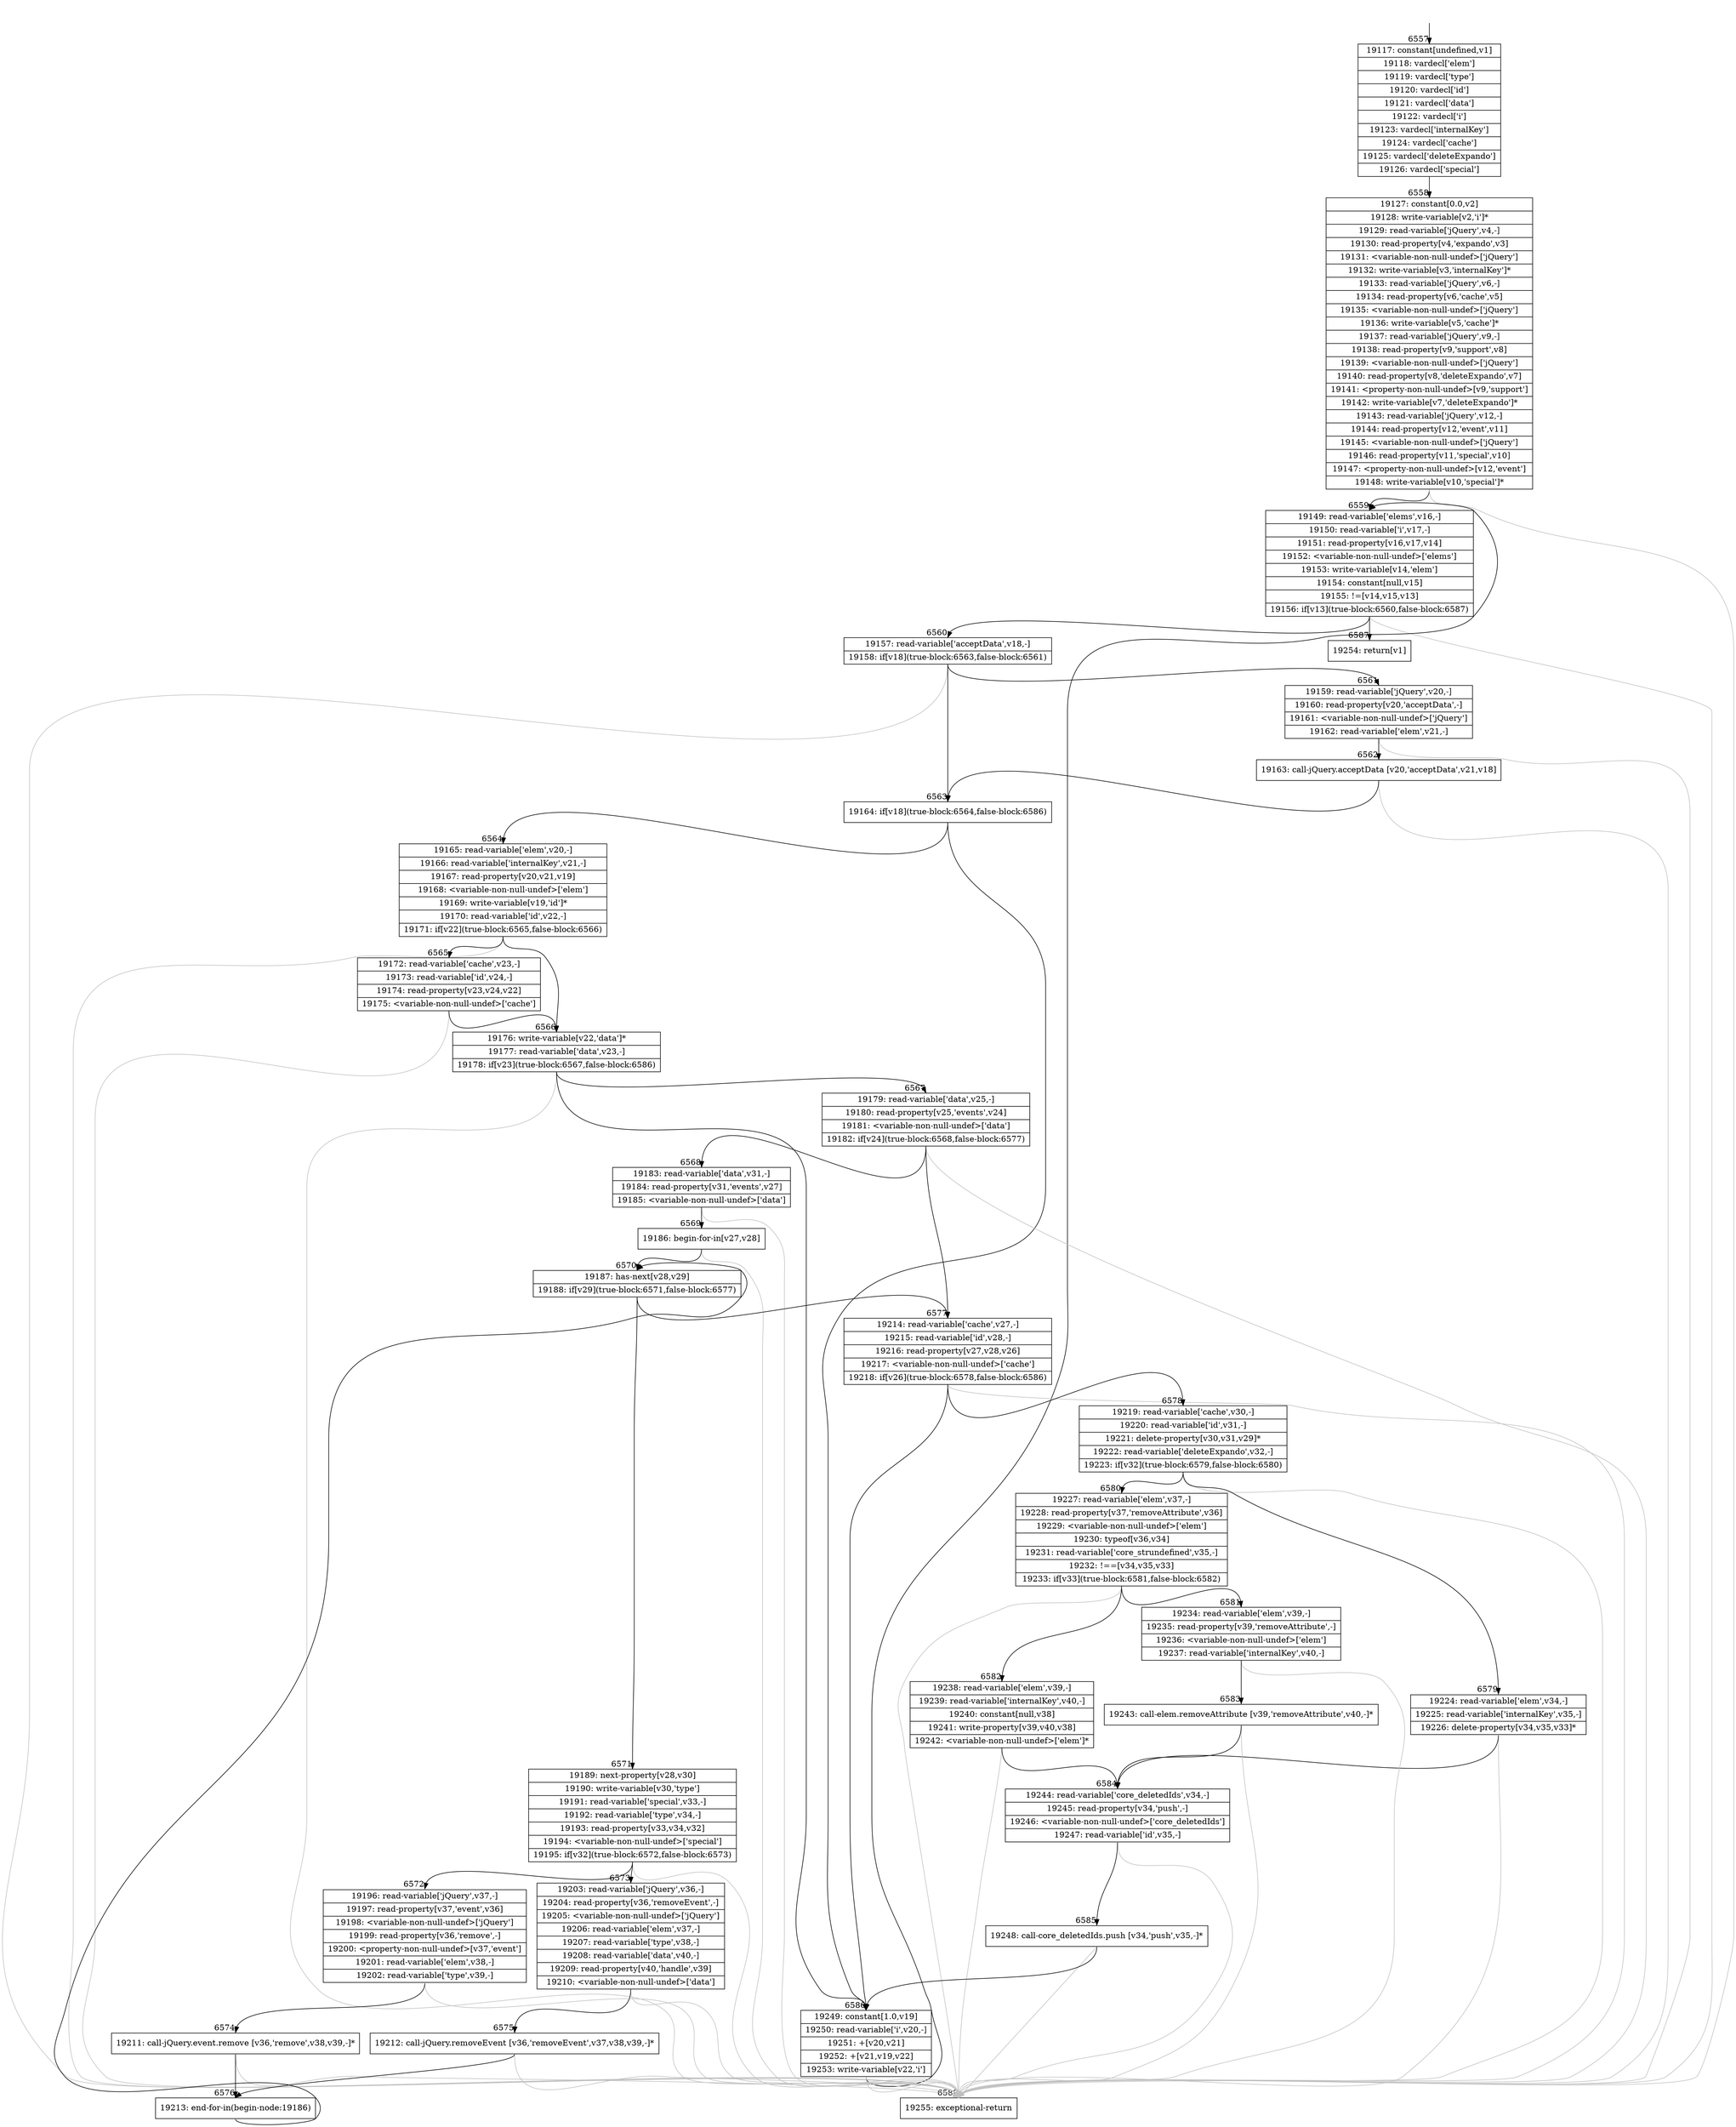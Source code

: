 digraph {
rankdir="TD"
BB_entry416[shape=none,label=""];
BB_entry416 -> BB6557 [tailport=s, headport=n, headlabel="    6557"]
BB6557 [shape=record label="{19117: constant[undefined,v1]|19118: vardecl['elem']|19119: vardecl['type']|19120: vardecl['id']|19121: vardecl['data']|19122: vardecl['i']|19123: vardecl['internalKey']|19124: vardecl['cache']|19125: vardecl['deleteExpando']|19126: vardecl['special']}" ] 
BB6557 -> BB6558 [tailport=s, headport=n, headlabel="      6558"]
BB6558 [shape=record label="{19127: constant[0.0,v2]|19128: write-variable[v2,'i']*|19129: read-variable['jQuery',v4,-]|19130: read-property[v4,'expando',v3]|19131: \<variable-non-null-undef\>['jQuery']|19132: write-variable[v3,'internalKey']*|19133: read-variable['jQuery',v6,-]|19134: read-property[v6,'cache',v5]|19135: \<variable-non-null-undef\>['jQuery']|19136: write-variable[v5,'cache']*|19137: read-variable['jQuery',v9,-]|19138: read-property[v9,'support',v8]|19139: \<variable-non-null-undef\>['jQuery']|19140: read-property[v8,'deleteExpando',v7]|19141: \<property-non-null-undef\>[v9,'support']|19142: write-variable[v7,'deleteExpando']*|19143: read-variable['jQuery',v12,-]|19144: read-property[v12,'event',v11]|19145: \<variable-non-null-undef\>['jQuery']|19146: read-property[v11,'special',v10]|19147: \<property-non-null-undef\>[v12,'event']|19148: write-variable[v10,'special']*}" ] 
BB6558 -> BB6559 [tailport=s, headport=n, headlabel="      6559"]
BB6558 -> BB6588 [tailport=s, headport=n, color=gray, headlabel="      6588"]
BB6559 [shape=record label="{19149: read-variable['elems',v16,-]|19150: read-variable['i',v17,-]|19151: read-property[v16,v17,v14]|19152: \<variable-non-null-undef\>['elems']|19153: write-variable[v14,'elem']|19154: constant[null,v15]|19155: !=[v14,v15,v13]|19156: if[v13](true-block:6560,false-block:6587)}" ] 
BB6559 -> BB6560 [tailport=s, headport=n, headlabel="      6560"]
BB6559 -> BB6587 [tailport=s, headport=n, headlabel="      6587"]
BB6559 -> BB6588 [tailport=s, headport=n, color=gray]
BB6560 [shape=record label="{19157: read-variable['acceptData',v18,-]|19158: if[v18](true-block:6563,false-block:6561)}" ] 
BB6560 -> BB6563 [tailport=s, headport=n, headlabel="      6563"]
BB6560 -> BB6561 [tailport=s, headport=n, headlabel="      6561"]
BB6560 -> BB6588 [tailport=s, headport=n, color=gray]
BB6561 [shape=record label="{19159: read-variable['jQuery',v20,-]|19160: read-property[v20,'acceptData',-]|19161: \<variable-non-null-undef\>['jQuery']|19162: read-variable['elem',v21,-]}" ] 
BB6561 -> BB6562 [tailport=s, headport=n, headlabel="      6562"]
BB6561 -> BB6588 [tailport=s, headport=n, color=gray]
BB6562 [shape=record label="{19163: call-jQuery.acceptData [v20,'acceptData',v21,v18]}" ] 
BB6562 -> BB6563 [tailport=s, headport=n]
BB6562 -> BB6588 [tailport=s, headport=n, color=gray]
BB6563 [shape=record label="{19164: if[v18](true-block:6564,false-block:6586)}" ] 
BB6563 -> BB6564 [tailport=s, headport=n, headlabel="      6564"]
BB6563 -> BB6586 [tailport=s, headport=n, headlabel="      6586"]
BB6564 [shape=record label="{19165: read-variable['elem',v20,-]|19166: read-variable['internalKey',v21,-]|19167: read-property[v20,v21,v19]|19168: \<variable-non-null-undef\>['elem']|19169: write-variable[v19,'id']*|19170: read-variable['id',v22,-]|19171: if[v22](true-block:6565,false-block:6566)}" ] 
BB6564 -> BB6566 [tailport=s, headport=n, headlabel="      6566"]
BB6564 -> BB6565 [tailport=s, headport=n, headlabel="      6565"]
BB6564 -> BB6588 [tailport=s, headport=n, color=gray]
BB6565 [shape=record label="{19172: read-variable['cache',v23,-]|19173: read-variable['id',v24,-]|19174: read-property[v23,v24,v22]|19175: \<variable-non-null-undef\>['cache']}" ] 
BB6565 -> BB6566 [tailport=s, headport=n]
BB6565 -> BB6588 [tailport=s, headport=n, color=gray]
BB6566 [shape=record label="{19176: write-variable[v22,'data']*|19177: read-variable['data',v23,-]|19178: if[v23](true-block:6567,false-block:6586)}" ] 
BB6566 -> BB6567 [tailport=s, headport=n, headlabel="      6567"]
BB6566 -> BB6586 [tailport=s, headport=n]
BB6566 -> BB6588 [tailport=s, headport=n, color=gray]
BB6567 [shape=record label="{19179: read-variable['data',v25,-]|19180: read-property[v25,'events',v24]|19181: \<variable-non-null-undef\>['data']|19182: if[v24](true-block:6568,false-block:6577)}" ] 
BB6567 -> BB6568 [tailport=s, headport=n, headlabel="      6568"]
BB6567 -> BB6577 [tailport=s, headport=n, headlabel="      6577"]
BB6567 -> BB6588 [tailport=s, headport=n, color=gray]
BB6568 [shape=record label="{19183: read-variable['data',v31,-]|19184: read-property[v31,'events',v27]|19185: \<variable-non-null-undef\>['data']}" ] 
BB6568 -> BB6569 [tailport=s, headport=n, headlabel="      6569"]
BB6568 -> BB6588 [tailport=s, headport=n, color=gray]
BB6569 [shape=record label="{19186: begin-for-in[v27,v28]}" ] 
BB6569 -> BB6570 [tailport=s, headport=n, headlabel="      6570"]
BB6569 -> BB6588 [tailport=s, headport=n, color=gray]
BB6570 [shape=record label="{19187: has-next[v28,v29]|19188: if[v29](true-block:6571,false-block:6577)}" ] 
BB6570 -> BB6571 [tailport=s, headport=n, headlabel="      6571"]
BB6570 -> BB6577 [tailport=s, headport=n]
BB6571 [shape=record label="{19189: next-property[v28,v30]|19190: write-variable[v30,'type']|19191: read-variable['special',v33,-]|19192: read-variable['type',v34,-]|19193: read-property[v33,v34,v32]|19194: \<variable-non-null-undef\>['special']|19195: if[v32](true-block:6572,false-block:6573)}" ] 
BB6571 -> BB6572 [tailport=s, headport=n, headlabel="      6572"]
BB6571 -> BB6573 [tailport=s, headport=n, headlabel="      6573"]
BB6571 -> BB6588 [tailport=s, headport=n, color=gray]
BB6572 [shape=record label="{19196: read-variable['jQuery',v37,-]|19197: read-property[v37,'event',v36]|19198: \<variable-non-null-undef\>['jQuery']|19199: read-property[v36,'remove',-]|19200: \<property-non-null-undef\>[v37,'event']|19201: read-variable['elem',v38,-]|19202: read-variable['type',v39,-]}" ] 
BB6572 -> BB6574 [tailport=s, headport=n, headlabel="      6574"]
BB6572 -> BB6588 [tailport=s, headport=n, color=gray]
BB6573 [shape=record label="{19203: read-variable['jQuery',v36,-]|19204: read-property[v36,'removeEvent',-]|19205: \<variable-non-null-undef\>['jQuery']|19206: read-variable['elem',v37,-]|19207: read-variable['type',v38,-]|19208: read-variable['data',v40,-]|19209: read-property[v40,'handle',v39]|19210: \<variable-non-null-undef\>['data']}" ] 
BB6573 -> BB6575 [tailport=s, headport=n, headlabel="      6575"]
BB6573 -> BB6588 [tailport=s, headport=n, color=gray]
BB6574 [shape=record label="{19211: call-jQuery.event.remove [v36,'remove',v38,v39,-]*}" ] 
BB6574 -> BB6576 [tailport=s, headport=n, headlabel="      6576"]
BB6574 -> BB6588 [tailport=s, headport=n, color=gray]
BB6575 [shape=record label="{19212: call-jQuery.removeEvent [v36,'removeEvent',v37,v38,v39,-]*}" ] 
BB6575 -> BB6576 [tailport=s, headport=n]
BB6575 -> BB6588 [tailport=s, headport=n, color=gray]
BB6576 [shape=record label="{19213: end-for-in(begin-node:19186)}" ] 
BB6576 -> BB6570 [tailport=s, headport=n]
BB6577 [shape=record label="{19214: read-variable['cache',v27,-]|19215: read-variable['id',v28,-]|19216: read-property[v27,v28,v26]|19217: \<variable-non-null-undef\>['cache']|19218: if[v26](true-block:6578,false-block:6586)}" ] 
BB6577 -> BB6578 [tailport=s, headport=n, headlabel="      6578"]
BB6577 -> BB6586 [tailport=s, headport=n]
BB6577 -> BB6588 [tailport=s, headport=n, color=gray]
BB6578 [shape=record label="{19219: read-variable['cache',v30,-]|19220: read-variable['id',v31,-]|19221: delete-property[v30,v31,v29]*|19222: read-variable['deleteExpando',v32,-]|19223: if[v32](true-block:6579,false-block:6580)}" ] 
BB6578 -> BB6579 [tailport=s, headport=n, headlabel="      6579"]
BB6578 -> BB6580 [tailport=s, headport=n, headlabel="      6580"]
BB6578 -> BB6588 [tailport=s, headport=n, color=gray]
BB6579 [shape=record label="{19224: read-variable['elem',v34,-]|19225: read-variable['internalKey',v35,-]|19226: delete-property[v34,v35,v33]*}" ] 
BB6579 -> BB6584 [tailport=s, headport=n, headlabel="      6584"]
BB6579 -> BB6588 [tailport=s, headport=n, color=gray]
BB6580 [shape=record label="{19227: read-variable['elem',v37,-]|19228: read-property[v37,'removeAttribute',v36]|19229: \<variable-non-null-undef\>['elem']|19230: typeof[v36,v34]|19231: read-variable['core_strundefined',v35,-]|19232: !==[v34,v35,v33]|19233: if[v33](true-block:6581,false-block:6582)}" ] 
BB6580 -> BB6581 [tailport=s, headport=n, headlabel="      6581"]
BB6580 -> BB6582 [tailport=s, headport=n, headlabel="      6582"]
BB6580 -> BB6588 [tailport=s, headport=n, color=gray]
BB6581 [shape=record label="{19234: read-variable['elem',v39,-]|19235: read-property[v39,'removeAttribute',-]|19236: \<variable-non-null-undef\>['elem']|19237: read-variable['internalKey',v40,-]}" ] 
BB6581 -> BB6583 [tailport=s, headport=n, headlabel="      6583"]
BB6581 -> BB6588 [tailport=s, headport=n, color=gray]
BB6582 [shape=record label="{19238: read-variable['elem',v39,-]|19239: read-variable['internalKey',v40,-]|19240: constant[null,v38]|19241: write-property[v39,v40,v38]|19242: \<variable-non-null-undef\>['elem']*}" ] 
BB6582 -> BB6584 [tailport=s, headport=n]
BB6582 -> BB6588 [tailport=s, headport=n, color=gray]
BB6583 [shape=record label="{19243: call-elem.removeAttribute [v39,'removeAttribute',v40,-]*}" ] 
BB6583 -> BB6584 [tailport=s, headport=n]
BB6583 -> BB6588 [tailport=s, headport=n, color=gray]
BB6584 [shape=record label="{19244: read-variable['core_deletedIds',v34,-]|19245: read-property[v34,'push',-]|19246: \<variable-non-null-undef\>['core_deletedIds']|19247: read-variable['id',v35,-]}" ] 
BB6584 -> BB6585 [tailport=s, headport=n, headlabel="      6585"]
BB6584 -> BB6588 [tailport=s, headport=n, color=gray]
BB6585 [shape=record label="{19248: call-core_deletedIds.push [v34,'push',v35,-]*}" ] 
BB6585 -> BB6586 [tailport=s, headport=n]
BB6585 -> BB6588 [tailport=s, headport=n, color=gray]
BB6586 [shape=record label="{19249: constant[1.0,v19]|19250: read-variable['i',v20,-]|19251: +[v20,v21]|19252: +[v21,v19,v22]|19253: write-variable[v22,'i']}" ] 
BB6586 -> BB6559 [tailport=s, headport=n]
BB6586 -> BB6588 [tailport=s, headport=n, color=gray]
BB6587 [shape=record label="{19254: return[v1]}" ] 
BB6588 [shape=record label="{19255: exceptional-return}" ] 
//#$~ 6572
}
